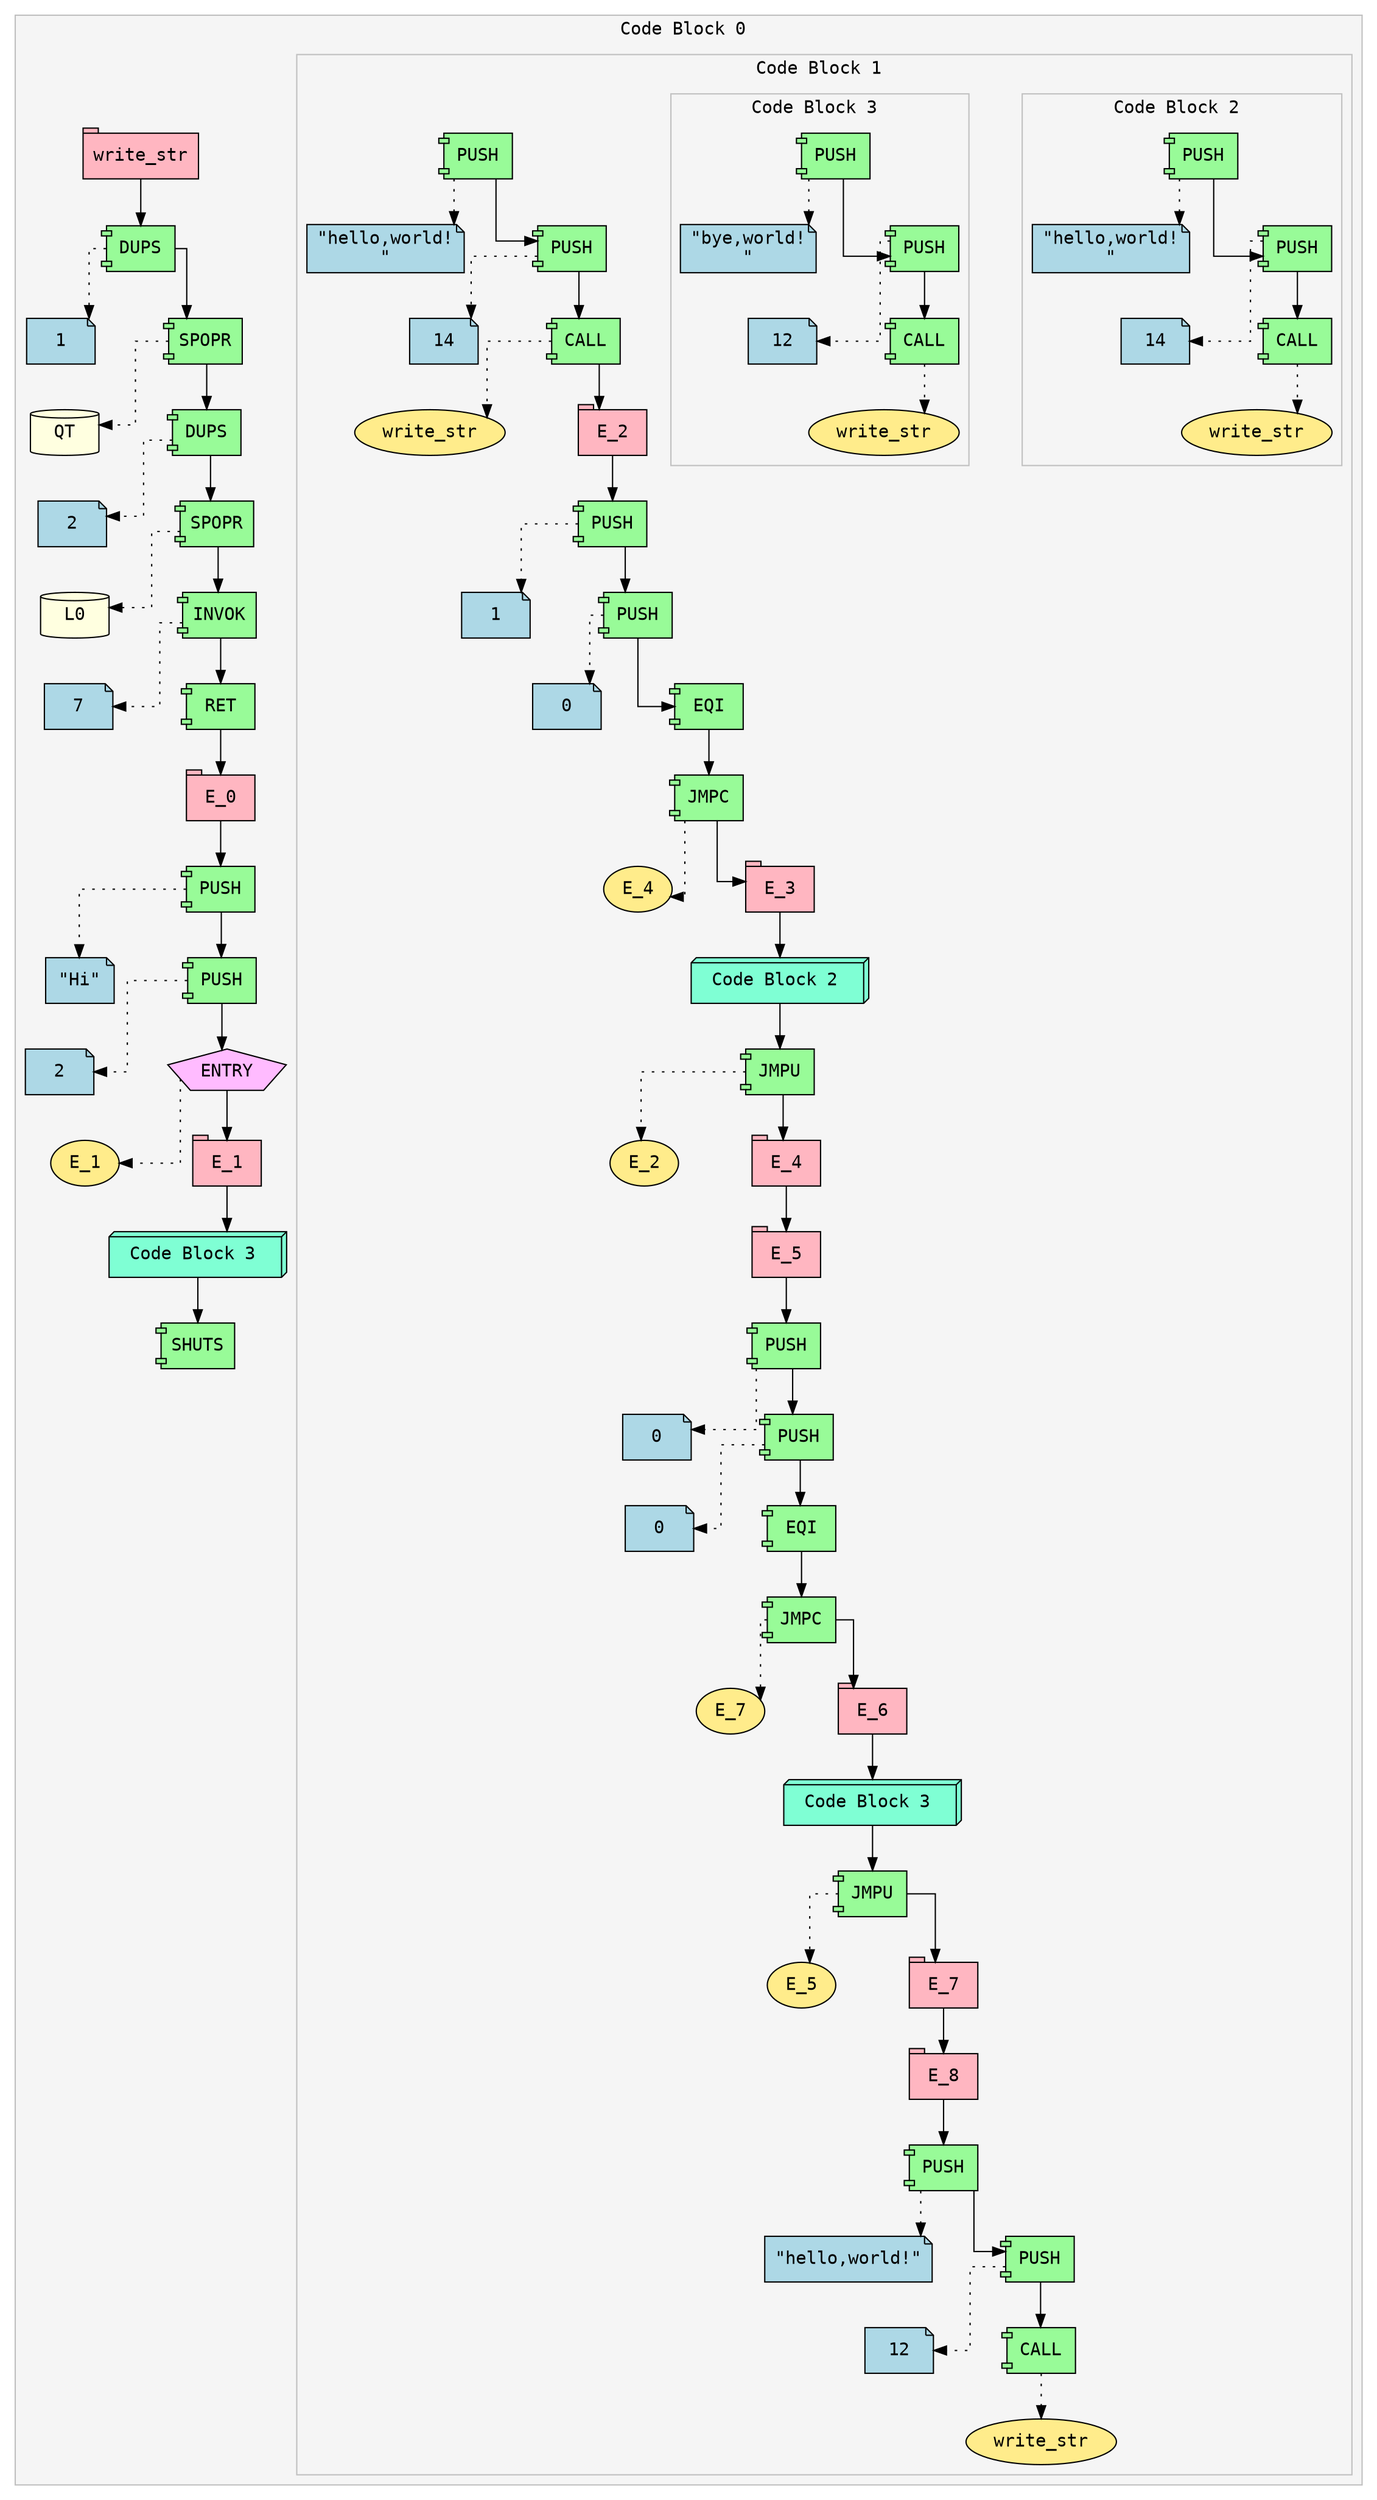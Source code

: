 digraph ir {
splines=ortho;
nodesep=0.8;
ranksep=0.5;
subgraph cluster_0 {
label="Code Block 0 ";
style=filled;
color=gray;
fillcolor=whitesmoke;
fontname="Courier";
Expr_1 [shape=tab style=filled fillcolor=lightpink fontname="Courier" label="write_str"]
Expr_2 [shape=component style=filled fillcolor=palegreen fontname="Courier" label="DUPS"]
Expr_3 [shape=note style=filled fillcolor=lightblue fontname="Courier" label="1"]
Expr_2 -> Expr_3 [style=dotted]
Expr_1 -> Expr_2;
Expr_4 [shape=component style=filled fillcolor=palegreen fontname="Courier" label="SPOPR"]
Expr_5 [shape=cylinder style=filled fillcolor=lightyellow fontname="Courier" label="QT"]
Expr_4 -> Expr_5 [style=dotted]
Expr_2 -> Expr_4;
Expr_6 [shape=component style=filled fillcolor=palegreen fontname="Courier" label="DUPS"]
Expr_7 [shape=note style=filled fillcolor=lightblue fontname="Courier" label="2"]
Expr_6 -> Expr_7 [style=dotted]
Expr_4 -> Expr_6;
Expr_8 [shape=component style=filled fillcolor=palegreen fontname="Courier" label="SPOPR"]
Expr_9 [shape=cylinder style=filled fillcolor=lightyellow fontname="Courier" label="L0"]
Expr_8 -> Expr_9 [style=dotted]
Expr_6 -> Expr_8;
Expr_10 [shape=component style=filled fillcolor=palegreen fontname="Courier" label="INVOK"]
Expr_11 [shape=note style=filled fillcolor=lightblue fontname="Courier" label="7"]
Expr_10 -> Expr_11 [style=dotted]
Expr_8 -> Expr_10;
Expr_12 [shape=component style=filled fillcolor=palegreen fontname="Courier" label="RET"]
Expr_10 -> Expr_12;
Expr_13 [shape=tab style=filled fillcolor=lightpink fontname="Courier" label="E_0"]
Expr_12 -> Expr_13;
Expr_14 [shape=component style=filled fillcolor=palegreen fontname="Courier" label="PUSH"]
Expr_15 [shape=note style=filled fillcolor=lightblue fontname="Courier" label="\"Hi\""]
Expr_14 -> Expr_15 [style=dotted]
Expr_13 -> Expr_14;
Expr_16 [shape=component style=filled fillcolor=palegreen fontname="Courier" label="PUSH"]
Expr_17 [shape=note style=filled fillcolor=lightblue fontname="Courier" label="2"]
Expr_16 -> Expr_17 [style=dotted]
Expr_14 -> Expr_16;
Expr_18 [shape=pentagon style=filled fillcolor=plum1 fontname="Courier" label="ENTRY"]
Expr_19 [shape=ellipse style=filled fillcolor=lightgoldenrod1 fontname="Courier" label="E_1"]
Expr_18 -> Expr_19 [style=dotted]
Expr_16 -> Expr_18;
Expr_20 [shape=tab style=filled fillcolor=lightpink fontname="Courier" label="E_1"]
Expr_18 -> Expr_20;
subgraph cluster_21 {
label="Code Block 1 ";
style=filled;
color=gray;
fillcolor=whitesmoke;
fontname="Courier";
Expr_22 [shape=component style=filled fillcolor=palegreen fontname="Courier" label="PUSH"]
Expr_23 [shape=note style=filled fillcolor=lightblue fontname="Courier" label="\"hello,world!\n\""]
Expr_22 -> Expr_23 [style=dotted]
Expr_24 [shape=component style=filled fillcolor=palegreen fontname="Courier" label="PUSH"]
Expr_25 [shape=note style=filled fillcolor=lightblue fontname="Courier" label="14"]
Expr_24 -> Expr_25 [style=dotted]
Expr_22 -> Expr_24;
Expr_26 [shape=component style=filled fillcolor=palegreen fontname="Courier" label="CALL"]
Expr_27 [shape=ellipse style=filled fillcolor=lightgoldenrod1 fontname="Courier" label="write_str"]
Expr_26 -> Expr_27 [style=dotted]
Expr_24 -> Expr_26;
Expr_28 [shape=tab style=filled fillcolor=lightpink fontname="Courier" label="E_2"]
Expr_26 -> Expr_28;
Expr_29 [shape=component style=filled fillcolor=palegreen fontname="Courier" label="PUSH"]
Expr_30 [shape=note style=filled fillcolor=lightblue fontname="Courier" label="1"]
Expr_29 -> Expr_30 [style=dotted]
Expr_28 -> Expr_29;
Expr_31 [shape=component style=filled fillcolor=palegreen fontname="Courier" label="PUSH"]
Expr_32 [shape=note style=filled fillcolor=lightblue fontname="Courier" label="0"]
Expr_31 -> Expr_32 [style=dotted]
Expr_29 -> Expr_31;
Expr_33 [shape=component style=filled fillcolor=palegreen fontname="Courier" label="EQI"]
Expr_31 -> Expr_33;
Expr_34 [shape=component style=filled fillcolor=palegreen fontname="Courier" label="JMPC"]
Expr_35 [shape=ellipse style=filled fillcolor=lightgoldenrod1 fontname="Courier" label="E_4"]
Expr_34 -> Expr_35 [style=dotted]
Expr_33 -> Expr_34;
Expr_36 [shape=tab style=filled fillcolor=lightpink fontname="Courier" label="E_3"]
Expr_34 -> Expr_36;
subgraph cluster_37 {
label="Code Block 2 ";
style=filled;
color=gray;
fillcolor=whitesmoke;
fontname="Courier";
Expr_38 [shape=component style=filled fillcolor=palegreen fontname="Courier" label="PUSH"]
Expr_39 [shape=note style=filled fillcolor=lightblue fontname="Courier" label="\"hello,world!\n\""]
Expr_38 -> Expr_39 [style=dotted]
Expr_40 [shape=component style=filled fillcolor=palegreen fontname="Courier" label="PUSH"]
Expr_41 [shape=note style=filled fillcolor=lightblue fontname="Courier" label="14"]
Expr_40 -> Expr_41 [style=dotted]
Expr_38 -> Expr_40;
Expr_42 [shape=component style=filled fillcolor=palegreen fontname="Courier" label="CALL"]
Expr_43 [shape=ellipse style=filled fillcolor=lightgoldenrod1 fontname="Courier" label="write_str"]
Expr_42 -> Expr_43 [style=dotted]
Expr_40 -> Expr_42;
}
Expr_37 [shape=box3d style=filled fillcolor=aquamarine fontname="Courier" label=" Code Block 2  "]
Expr_36 -> Expr_37;
Expr_44 [shape=component style=filled fillcolor=palegreen fontname="Courier" label="JMPU"]
Expr_45 [shape=ellipse style=filled fillcolor=lightgoldenrod1 fontname="Courier" label="E_2"]
Expr_44 -> Expr_45 [style=dotted]
Expr_37 -> Expr_44;
Expr_46 [shape=tab style=filled fillcolor=lightpink fontname="Courier" label="E_4"]
Expr_44 -> Expr_46;
Expr_47 [shape=tab style=filled fillcolor=lightpink fontname="Courier" label="E_5"]
Expr_46 -> Expr_47;
Expr_48 [shape=component style=filled fillcolor=palegreen fontname="Courier" label="PUSH"]
Expr_49 [shape=note style=filled fillcolor=lightblue fontname="Courier" label="0"]
Expr_48 -> Expr_49 [style=dotted]
Expr_47 -> Expr_48;
Expr_50 [shape=component style=filled fillcolor=palegreen fontname="Courier" label="PUSH"]
Expr_51 [shape=note style=filled fillcolor=lightblue fontname="Courier" label="0"]
Expr_50 -> Expr_51 [style=dotted]
Expr_48 -> Expr_50;
Expr_52 [shape=component style=filled fillcolor=palegreen fontname="Courier" label="EQI"]
Expr_50 -> Expr_52;
Expr_53 [shape=component style=filled fillcolor=palegreen fontname="Courier" label="JMPC"]
Expr_54 [shape=ellipse style=filled fillcolor=lightgoldenrod1 fontname="Courier" label="E_7"]
Expr_53 -> Expr_54 [style=dotted]
Expr_52 -> Expr_53;
Expr_55 [shape=tab style=filled fillcolor=lightpink fontname="Courier" label="E_6"]
Expr_53 -> Expr_55;
subgraph cluster_56 {
label="Code Block 3 ";
style=filled;
color=gray;
fillcolor=whitesmoke;
fontname="Courier";
Expr_57 [shape=component style=filled fillcolor=palegreen fontname="Courier" label="PUSH"]
Expr_58 [shape=note style=filled fillcolor=lightblue fontname="Courier" label="\"bye,world!\n\""]
Expr_57 -> Expr_58 [style=dotted]
Expr_59 [shape=component style=filled fillcolor=palegreen fontname="Courier" label="PUSH"]
Expr_60 [shape=note style=filled fillcolor=lightblue fontname="Courier" label="12"]
Expr_59 -> Expr_60 [style=dotted]
Expr_57 -> Expr_59;
Expr_61 [shape=component style=filled fillcolor=palegreen fontname="Courier" label="CALL"]
Expr_62 [shape=ellipse style=filled fillcolor=lightgoldenrod1 fontname="Courier" label="write_str"]
Expr_61 -> Expr_62 [style=dotted]
Expr_59 -> Expr_61;
}
Expr_56 [shape=box3d style=filled fillcolor=aquamarine fontname="Courier" label=" Code Block 3  "]
Expr_55 -> Expr_56;
Expr_63 [shape=component style=filled fillcolor=palegreen fontname="Courier" label="JMPU"]
Expr_64 [shape=ellipse style=filled fillcolor=lightgoldenrod1 fontname="Courier" label="E_5"]
Expr_63 -> Expr_64 [style=dotted]
Expr_56 -> Expr_63;
Expr_65 [shape=tab style=filled fillcolor=lightpink fontname="Courier" label="E_7"]
Expr_63 -> Expr_65;
Expr_66 [shape=tab style=filled fillcolor=lightpink fontname="Courier" label="E_8"]
Expr_65 -> Expr_66;
Expr_67 [shape=component style=filled fillcolor=palegreen fontname="Courier" label="PUSH"]
Expr_68 [shape=note style=filled fillcolor=lightblue fontname="Courier" label="\"hello,world!\""]
Expr_67 -> Expr_68 [style=dotted]
Expr_66 -> Expr_67;
Expr_69 [shape=component style=filled fillcolor=palegreen fontname="Courier" label="PUSH"]
Expr_70 [shape=note style=filled fillcolor=lightblue fontname="Courier" label="12"]
Expr_69 -> Expr_70 [style=dotted]
Expr_67 -> Expr_69;
Expr_71 [shape=component style=filled fillcolor=palegreen fontname="Courier" label="CALL"]
Expr_72 [shape=ellipse style=filled fillcolor=lightgoldenrod1 fontname="Courier" label="write_str"]
Expr_71 -> Expr_72 [style=dotted]
Expr_69 -> Expr_71;
}
Expr_21 [shape=box3d style=filled fillcolor=aquamarine fontname="Courier" label=" Code Block 3  "]
Expr_20 -> Expr_21;
Expr_73 [shape=component style=filled fillcolor=palegreen fontname="Courier" label="SHUTS"]
Expr_21 -> Expr_73;
}
}
